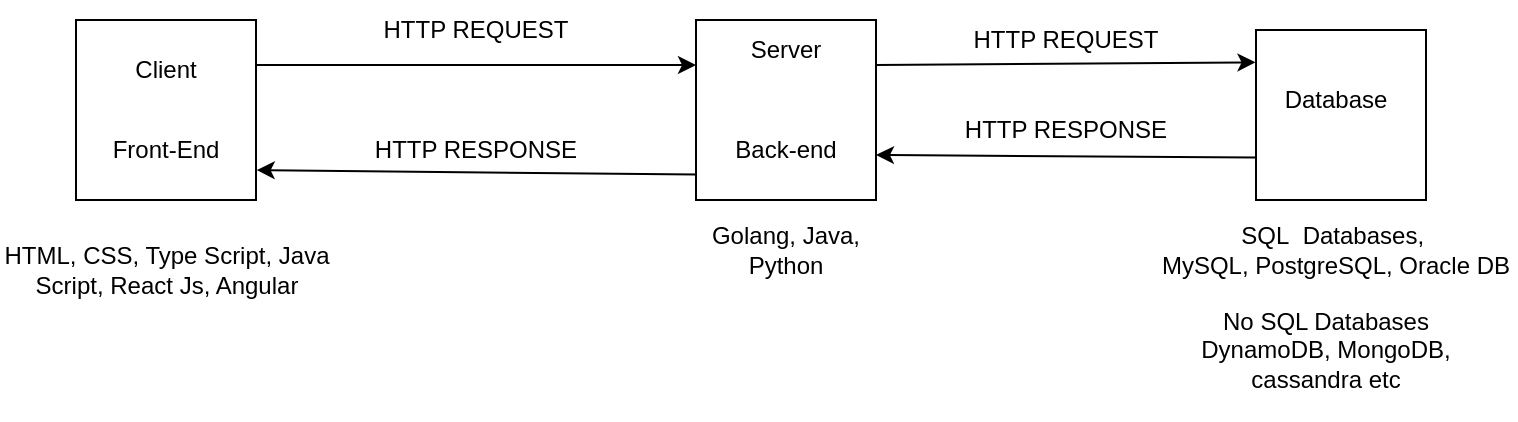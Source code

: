 <mxfile version="26.2.13" pages="2">
  <diagram name="Page-1" id="ZDI7v3lB_y_FvLlzaSf9">
    <mxGraphModel dx="1013" dy="608" grid="1" gridSize="10" guides="1" tooltips="1" connect="1" arrows="1" fold="1" page="1" pageScale="1" pageWidth="850" pageHeight="1100" math="0" shadow="0">
      <root>
        <mxCell id="0" />
        <mxCell id="1" parent="0" />
        <mxCell id="d93msBzHiUW9OmgtActK-1" value="" style="whiteSpace=wrap;html=1;aspect=fixed;" vertex="1" parent="1">
          <mxGeometry x="100" y="210" width="90" height="90" as="geometry" />
        </mxCell>
        <mxCell id="d93msBzHiUW9OmgtActK-2" value="" style="whiteSpace=wrap;html=1;aspect=fixed;" vertex="1" parent="1">
          <mxGeometry x="410" y="210" width="90" height="90" as="geometry" />
        </mxCell>
        <object label="Client" id="d93msBzHiUW9OmgtActK-5">
          <mxCell style="text;html=1;align=center;verticalAlign=middle;whiteSpace=wrap;rounded=0;" vertex="1" parent="1">
            <mxGeometry x="115" y="220" width="60" height="30" as="geometry" />
          </mxCell>
        </object>
        <mxCell id="d93msBzHiUW9OmgtActK-6" value="Front-End" style="text;html=1;align=center;verticalAlign=middle;whiteSpace=wrap;rounded=0;" vertex="1" parent="1">
          <mxGeometry x="115" y="260" width="60" height="30" as="geometry" />
        </mxCell>
        <mxCell id="d93msBzHiUW9OmgtActK-7" value="Server" style="text;html=1;align=center;verticalAlign=middle;whiteSpace=wrap;rounded=0;" vertex="1" parent="1">
          <mxGeometry x="425" y="210" width="60" height="30" as="geometry" />
        </mxCell>
        <mxCell id="d93msBzHiUW9OmgtActK-8" value="Back-end" style="text;html=1;align=center;verticalAlign=middle;whiteSpace=wrap;rounded=0;" vertex="1" parent="1">
          <mxGeometry x="425" y="260" width="60" height="30" as="geometry" />
        </mxCell>
        <mxCell id="d93msBzHiUW9OmgtActK-9" value="HTML, CSS, Type Script, Java Script, React Js, Angular" style="text;html=1;align=center;verticalAlign=middle;whiteSpace=wrap;rounded=0;" vertex="1" parent="1">
          <mxGeometry x="62.5" y="320" width="165" height="30" as="geometry" />
        </mxCell>
        <mxCell id="d93msBzHiUW9OmgtActK-10" value="Golang, Java, Python" style="text;html=1;align=center;verticalAlign=middle;whiteSpace=wrap;rounded=0;" vertex="1" parent="1">
          <mxGeometry x="400" y="310" width="110" height="30" as="geometry" />
        </mxCell>
        <mxCell id="d93msBzHiUW9OmgtActK-11" value="" style="endArrow=classic;html=1;rounded=0;exitX=1;exitY=0.25;exitDx=0;exitDy=0;entryX=0;entryY=0.25;entryDx=0;entryDy=0;" edge="1" parent="1" source="d93msBzHiUW9OmgtActK-1" target="d93msBzHiUW9OmgtActK-2">
          <mxGeometry width="50" height="50" relative="1" as="geometry">
            <mxPoint x="350" y="310" as="sourcePoint" />
            <mxPoint x="400" y="260" as="targetPoint" />
            <Array as="points" />
          </mxGeometry>
        </mxCell>
        <mxCell id="d93msBzHiUW9OmgtActK-12" value="HTTP REQUEST" style="text;html=1;align=center;verticalAlign=middle;whiteSpace=wrap;rounded=0;" vertex="1" parent="1">
          <mxGeometry x="240" y="200" width="120" height="30" as="geometry" />
        </mxCell>
        <mxCell id="d93msBzHiUW9OmgtActK-13" value="" style="whiteSpace=wrap;html=1;aspect=fixed;" vertex="1" parent="1">
          <mxGeometry x="690" y="215" width="85" height="85" as="geometry" />
        </mxCell>
        <mxCell id="d93msBzHiUW9OmgtActK-14" value="Database" style="text;html=1;align=center;verticalAlign=middle;whiteSpace=wrap;rounded=0;" vertex="1" parent="1">
          <mxGeometry x="700" y="235" width="60" height="30" as="geometry" />
        </mxCell>
        <mxCell id="d93msBzHiUW9OmgtActK-15" value="" style="endArrow=classic;html=1;rounded=0;exitX=1;exitY=0.25;exitDx=0;exitDy=0;entryX=-0.003;entryY=0.19;entryDx=0;entryDy=0;entryPerimeter=0;" edge="1" parent="1" source="d93msBzHiUW9OmgtActK-2" target="d93msBzHiUW9OmgtActK-13">
          <mxGeometry width="50" height="50" relative="1" as="geometry">
            <mxPoint x="350" y="310" as="sourcePoint" />
            <mxPoint x="690" y="231" as="targetPoint" />
          </mxGeometry>
        </mxCell>
        <mxCell id="d93msBzHiUW9OmgtActK-16" value="HTTP REQUEST" style="text;html=1;align=center;verticalAlign=middle;whiteSpace=wrap;rounded=0;" vertex="1" parent="1">
          <mxGeometry x="540" y="205" width="110" height="30" as="geometry" />
        </mxCell>
        <mxCell id="d93msBzHiUW9OmgtActK-17" value="" style="endArrow=classic;html=1;rounded=0;entryX=1.004;entryY=0.834;entryDx=0;entryDy=0;entryPerimeter=0;exitX=0.004;exitY=0.859;exitDx=0;exitDy=0;exitPerimeter=0;" edge="1" parent="1" source="d93msBzHiUW9OmgtActK-2" target="d93msBzHiUW9OmgtActK-1">
          <mxGeometry width="50" height="50" relative="1" as="geometry">
            <mxPoint x="350" y="310" as="sourcePoint" />
            <mxPoint x="400" y="260" as="targetPoint" />
          </mxGeometry>
        </mxCell>
        <mxCell id="d93msBzHiUW9OmgtActK-18" value="" style="endArrow=classic;html=1;rounded=0;exitX=0;exitY=0.75;exitDx=0;exitDy=0;entryX=1;entryY=0.75;entryDx=0;entryDy=0;" edge="1" parent="1" source="d93msBzHiUW9OmgtActK-13" target="d93msBzHiUW9OmgtActK-2">
          <mxGeometry width="50" height="50" relative="1" as="geometry">
            <mxPoint x="350" y="310" as="sourcePoint" />
            <mxPoint x="400" y="260" as="targetPoint" />
          </mxGeometry>
        </mxCell>
        <mxCell id="d93msBzHiUW9OmgtActK-19" value="HTTP RESPONSE" style="text;html=1;align=center;verticalAlign=middle;whiteSpace=wrap;rounded=0;" vertex="1" parent="1">
          <mxGeometry x="240" y="260" width="120" height="30" as="geometry" />
        </mxCell>
        <mxCell id="d93msBzHiUW9OmgtActK-20" value="HTTP RESPONSE" style="text;html=1;align=center;verticalAlign=middle;whiteSpace=wrap;rounded=0;" vertex="1" parent="1">
          <mxGeometry x="535" y="250" width="120" height="30" as="geometry" />
        </mxCell>
        <mxCell id="d93msBzHiUW9OmgtActK-21" value="SQL&amp;nbsp; Databases,&amp;nbsp;&lt;br&gt;MySQL, PostgreSQL, Oracle DB" style="text;html=1;align=center;verticalAlign=middle;whiteSpace=wrap;rounded=0;" vertex="1" parent="1">
          <mxGeometry x="640" y="310" width="180" height="30" as="geometry" />
        </mxCell>
        <mxCell id="d93msBzHiUW9OmgtActK-22" value="No SQL Databases&lt;br&gt;DynamoDB, MongoDB, cassandra etc" style="text;html=1;align=center;verticalAlign=middle;whiteSpace=wrap;rounded=0;" vertex="1" parent="1">
          <mxGeometry x="650" y="340" width="150" height="70" as="geometry" />
        </mxCell>
      </root>
    </mxGraphModel>
  </diagram>
  <diagram id="SZeduVADI8BtT2ENS95p" name="Page-2">
    <mxGraphModel dx="1350" dy="811" grid="1" gridSize="10" guides="1" tooltips="1" connect="1" arrows="1" fold="1" page="1" pageScale="1" pageWidth="850" pageHeight="1100" math="0" shadow="0">
      <root>
        <mxCell id="0" />
        <mxCell id="1" parent="0" />
        <mxCell id="13YInuZA56LlSyVSfzvV-1" value="" style="whiteSpace=wrap;html=1;aspect=fixed;" vertex="1" parent="1">
          <mxGeometry x="50" y="620" width="100" height="100" as="geometry" />
        </mxCell>
        <mxCell id="13YInuZA56LlSyVSfzvV-2" value="" style="whiteSpace=wrap;html=1;aspect=fixed;" vertex="1" parent="1">
          <mxGeometry x="385" y="620" width="100" height="100" as="geometry" />
        </mxCell>
        <mxCell id="13YInuZA56LlSyVSfzvV-3" value="" style="rounded=0;whiteSpace=wrap;html=1;" vertex="1" parent="1">
          <mxGeometry x="220" y="550" width="60" height="280" as="geometry" />
        </mxCell>
        <mxCell id="13YInuZA56LlSyVSfzvV-4" value="Application Gateway" style="text;html=1;align=center;verticalAlign=middle;whiteSpace=wrap;rounded=0;" vertex="1" parent="1">
          <mxGeometry x="245" y="620" width="10" height="130" as="geometry" />
        </mxCell>
        <mxCell id="13YInuZA56LlSyVSfzvV-5" value="Server&lt;br&gt;F1-F2-F3-F4---" style="text;html=1;align=center;verticalAlign=middle;whiteSpace=wrap;rounded=0;" vertex="1" parent="1">
          <mxGeometry x="392.5" y="650" width="85" height="30" as="geometry" />
        </mxCell>
        <mxCell id="13YInuZA56LlSyVSfzvV-6" value="Client" style="text;html=1;align=center;verticalAlign=middle;whiteSpace=wrap;rounded=0;" vertex="1" parent="1">
          <mxGeometry x="70" y="650" width="60" height="30" as="geometry" />
        </mxCell>
        <mxCell id="13YInuZA56LlSyVSfzvV-10" value="" style="endArrow=classic;html=1;rounded=0;exitX=1.021;exitY=0.19;exitDx=0;exitDy=0;exitPerimeter=0;" edge="1" parent="1" source="13YInuZA56LlSyVSfzvV-1">
          <mxGeometry width="50" height="50" relative="1" as="geometry">
            <mxPoint x="170" y="710" as="sourcePoint" />
            <mxPoint x="210" y="640" as="targetPoint" />
            <Array as="points">
              <mxPoint x="180" y="640" />
            </Array>
          </mxGeometry>
        </mxCell>
        <mxCell id="13YInuZA56LlSyVSfzvV-11" value="" style="endArrow=classic;html=1;rounded=0;" edge="1" parent="1">
          <mxGeometry width="50" height="50" relative="1" as="geometry">
            <mxPoint x="290" y="640" as="sourcePoint" />
            <mxPoint x="380" y="640" as="targetPoint" />
            <Array as="points" />
          </mxGeometry>
        </mxCell>
        <mxCell id="13YInuZA56LlSyVSfzvV-12" value="Security server &lt;br&gt;(OAuth 2.0, Jwt Token)" style="whiteSpace=wrap;html=1;aspect=fixed;" vertex="1" parent="1">
          <mxGeometry x="220" y="350" width="80" height="80" as="geometry" />
        </mxCell>
        <mxCell id="13YInuZA56LlSyVSfzvV-13" value="" style="endArrow=classic;html=1;rounded=0;exitX=0.25;exitY=0;exitDx=0;exitDy=0;" edge="1" parent="1" source="13YInuZA56LlSyVSfzvV-3">
          <mxGeometry width="50" height="50" relative="1" as="geometry">
            <mxPoint x="400" y="660" as="sourcePoint" />
            <mxPoint x="235" y="440" as="targetPoint" />
          </mxGeometry>
        </mxCell>
        <mxCell id="13YInuZA56LlSyVSfzvV-14" value="" style="edgeStyle=none;orthogonalLoop=1;jettySize=auto;html=1;rounded=0;exitX=0.5;exitY=1;exitDx=0;exitDy=0;" edge="1" parent="1" source="13YInuZA56LlSyVSfzvV-12">
          <mxGeometry width="100" relative="1" as="geometry">
            <mxPoint x="210" y="520" as="sourcePoint" />
            <mxPoint x="260" y="540" as="targetPoint" />
            <Array as="points" />
          </mxGeometry>
        </mxCell>
        <mxCell id="13YInuZA56LlSyVSfzvV-15" value="DataBase" style="whiteSpace=wrap;html=1;aspect=fixed;" vertex="1" parent="1">
          <mxGeometry x="580" y="620" width="100" height="100" as="geometry" />
        </mxCell>
        <mxCell id="13YInuZA56LlSyVSfzvV-16" value="Kafka&lt;br&gt;Server" style="whiteSpace=wrap;html=1;aspect=fixed;" vertex="1" parent="1">
          <mxGeometry x="590" y="800" width="80" height="80" as="geometry" />
        </mxCell>
        <mxCell id="13YInuZA56LlSyVSfzvV-17" value="" style="endArrow=classic;html=1;rounded=0;exitX=1;exitY=0.25;exitDx=0;exitDy=0;entryX=0;entryY=0.25;entryDx=0;entryDy=0;" edge="1" parent="1" source="13YInuZA56LlSyVSfzvV-2" target="13YInuZA56LlSyVSfzvV-15">
          <mxGeometry width="50" height="50" relative="1" as="geometry">
            <mxPoint x="400" y="660" as="sourcePoint" />
            <mxPoint x="450" y="610" as="targetPoint" />
          </mxGeometry>
        </mxCell>
        <mxCell id="13YInuZA56LlSyVSfzvV-23" value="" style="endArrow=classic;html=1;rounded=0;entryX=0;entryY=0.25;entryDx=0;entryDy=0;" edge="1" parent="1" target="13YInuZA56LlSyVSfzvV-16">
          <mxGeometry width="50" height="50" relative="1" as="geometry">
            <mxPoint x="470" y="730" as="sourcePoint" />
            <mxPoint x="300" y="570" as="targetPoint" />
            <Array as="points">
              <mxPoint x="470" y="820" />
            </Array>
          </mxGeometry>
        </mxCell>
        <mxCell id="13YInuZA56LlSyVSfzvV-24" value="" style="endArrow=classic;html=1;rounded=0;" edge="1" parent="1">
          <mxGeometry width="50" height="50" relative="1" as="geometry">
            <mxPoint x="580" y="860" as="sourcePoint" />
            <mxPoint x="400" y="730" as="targetPoint" />
            <Array as="points">
              <mxPoint x="400" y="860" />
            </Array>
          </mxGeometry>
        </mxCell>
        <mxCell id="13YInuZA56LlSyVSfzvV-25" value="" style="endArrow=classic;html=1;rounded=0;exitX=0;exitY=0.75;exitDx=0;exitDy=0;" edge="1" parent="1" source="13YInuZA56LlSyVSfzvV-15">
          <mxGeometry width="50" height="50" relative="1" as="geometry">
            <mxPoint x="220" y="730" as="sourcePoint" />
            <mxPoint x="500" y="695" as="targetPoint" />
          </mxGeometry>
        </mxCell>
        <mxCell id="13YInuZA56LlSyVSfzvV-26" value="" style="endArrow=classic;html=1;rounded=0;" edge="1" parent="1">
          <mxGeometry width="50" height="50" relative="1" as="geometry">
            <mxPoint x="380" y="700" as="sourcePoint" />
            <mxPoint x="290" y="700" as="targetPoint" />
          </mxGeometry>
        </mxCell>
        <mxCell id="13YInuZA56LlSyVSfzvV-27" value="" style="endArrow=classic;html=1;rounded=0;" edge="1" parent="1">
          <mxGeometry width="50" height="50" relative="1" as="geometry">
            <mxPoint x="210" y="710" as="sourcePoint" />
            <mxPoint x="160" y="710" as="targetPoint" />
          </mxGeometry>
        </mxCell>
        <mxCell id="13YInuZA56LlSyVSfzvV-29" value="Http&lt;br&gt;Request" style="text;html=1;align=center;verticalAlign=middle;whiteSpace=wrap;rounded=0;" vertex="1" parent="1">
          <mxGeometry x="150" y="610" width="60" height="30" as="geometry" />
        </mxCell>
        <mxCell id="13YInuZA56LlSyVSfzvV-30" value="Response" style="text;html=1;align=center;verticalAlign=middle;whiteSpace=wrap;rounded=0;" vertex="1" parent="1">
          <mxGeometry x="160" y="680" width="60" height="30" as="geometry" />
        </mxCell>
      </root>
    </mxGraphModel>
  </diagram>
</mxfile>
